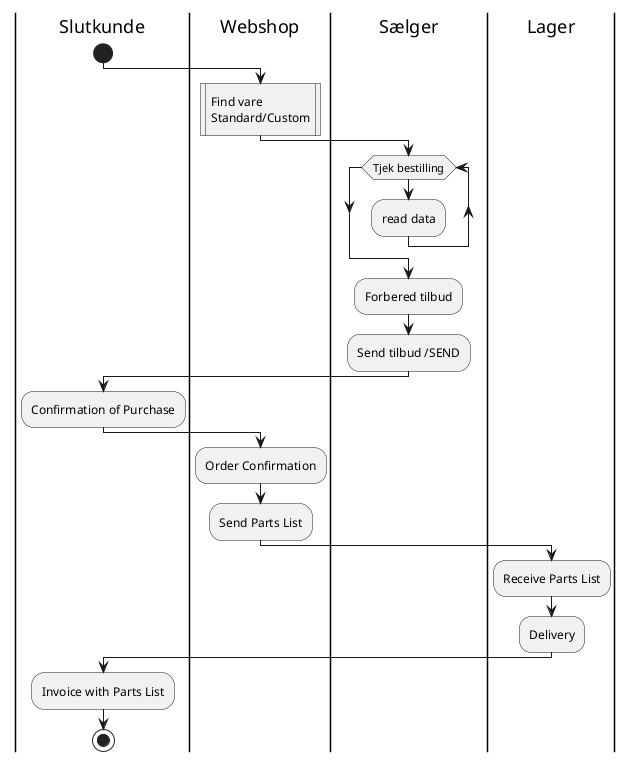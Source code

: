 @startuml
|Slutkunde|
start
|Webshop|
:Find vare\nStandard/Custom|

|Webshop|

|Sælger|

while (Tjek bestilling)
  :read data;
endwhile

:Forbered tilbud;
:Send tilbud /SEND;

|Slutkunde|
:Confirmation of Purchase;

|Webshop|
:Order Confirmation;
:Send Parts List;

|Lager|
:Receive Parts List;
:Delivery;

|Slutkunde|
:Invoice with Parts List;
stop
@enduml